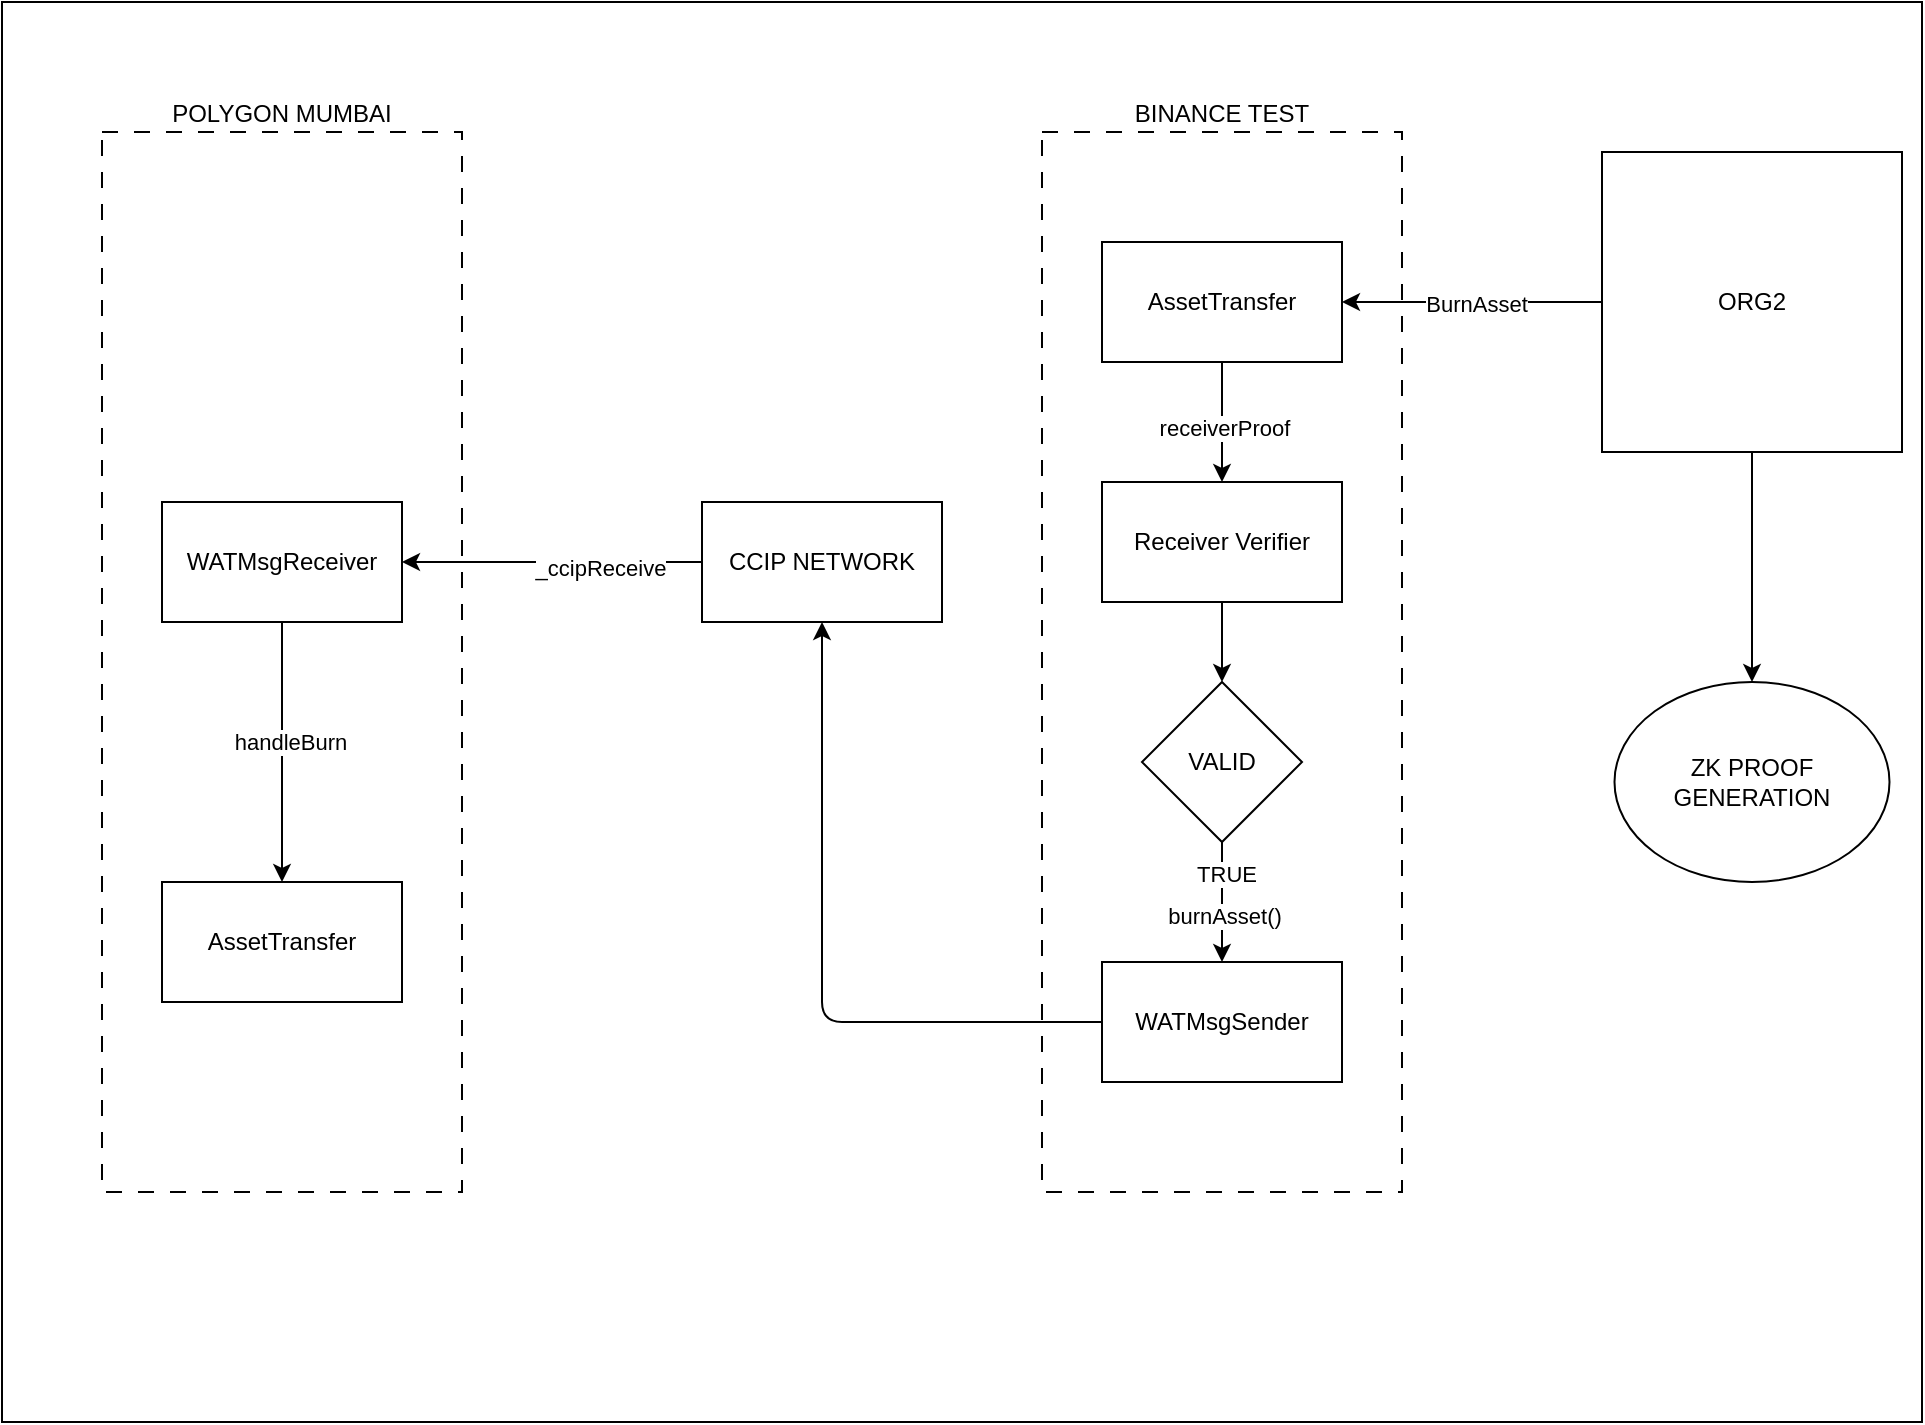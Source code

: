 <mxfile>
    <diagram id="nUoY8-DJRyTuFYpPgYCA" name="Page-1">
        <mxGraphModel dx="2177" dy="1310" grid="1" gridSize="10" guides="1" tooltips="1" connect="1" arrows="1" fold="1" page="1" pageScale="1" pageWidth="827" pageHeight="1169" math="0" shadow="0">
            <root>
                <mxCell id="0"/>
                <mxCell id="1" parent="0"/>
                <mxCell id="44" value="" style="rounded=0;whiteSpace=wrap;html=1;" vertex="1" parent="1">
                    <mxGeometry x="-50" y="60" width="960" height="710" as="geometry"/>
                </mxCell>
                <mxCell id="2" value="&lt;div style=&quot;text-align: justify;&quot;&gt;&lt;span style=&quot;background-color: initial;&quot;&gt;BINANCE TEST&lt;/span&gt;&lt;/div&gt;" style="rounded=0;whiteSpace=wrap;html=1;dashed=1;dashPattern=8 8;labelPosition=center;verticalLabelPosition=top;align=center;verticalAlign=bottom;" vertex="1" parent="1">
                    <mxGeometry x="470" y="125" width="180" height="530" as="geometry"/>
                </mxCell>
                <mxCell id="3" value="&lt;div style=&quot;text-align: justify;&quot;&gt;&lt;span style=&quot;background-color: initial;&quot;&gt;POLYGON MUMBAI&lt;/span&gt;&lt;/div&gt;" style="rounded=0;whiteSpace=wrap;html=1;dashed=1;dashPattern=8 8;labelPosition=center;verticalLabelPosition=top;align=center;verticalAlign=bottom;" vertex="1" parent="1">
                    <mxGeometry y="125" width="180" height="530" as="geometry"/>
                </mxCell>
                <mxCell id="6" value="AssetTransfer" style="rounded=0;whiteSpace=wrap;html=1;" vertex="1" parent="1">
                    <mxGeometry x="30" y="500" width="120" height="60" as="geometry"/>
                </mxCell>
                <mxCell id="34" style="edgeStyle=none;html=1;" edge="1" parent="1" source="8" target="6">
                    <mxGeometry relative="1" as="geometry"/>
                </mxCell>
                <mxCell id="35" value="handleBurn" style="edgeLabel;html=1;align=center;verticalAlign=middle;resizable=0;points=[];" vertex="1" connectable="0" parent="34">
                    <mxGeometry x="-0.083" y="4" relative="1" as="geometry">
                        <mxPoint as="offset"/>
                    </mxGeometry>
                </mxCell>
                <mxCell id="8" value="WATMsgReceiver" style="whiteSpace=wrap;html=1;rounded=0;" vertex="1" parent="1">
                    <mxGeometry x="30" y="310" width="120" height="60" as="geometry"/>
                </mxCell>
                <mxCell id="36" style="edgeStyle=none;html=1;entryX=1;entryY=0.5;entryDx=0;entryDy=0;" edge="1" parent="1" source="10" target="8">
                    <mxGeometry relative="1" as="geometry"/>
                </mxCell>
                <mxCell id="37" value="_ccipReceive" style="edgeLabel;html=1;align=center;verticalAlign=middle;resizable=0;points=[];" vertex="1" connectable="0" parent="36">
                    <mxGeometry x="-0.321" y="3" relative="1" as="geometry">
                        <mxPoint as="offset"/>
                    </mxGeometry>
                </mxCell>
                <mxCell id="10" value="CCIP NETWORK" style="whiteSpace=wrap;html=1;rounded=0;" vertex="1" parent="1">
                    <mxGeometry x="300" y="310" width="120" height="60" as="geometry"/>
                </mxCell>
                <mxCell id="24" style="edgeStyle=none;html=1;entryX=0.5;entryY=0;entryDx=0;entryDy=0;" edge="1" parent="1" source="12" target="21">
                    <mxGeometry relative="1" as="geometry"/>
                </mxCell>
                <mxCell id="41" value="receiverProof" style="edgeLabel;html=1;align=center;verticalAlign=middle;resizable=0;points=[];" vertex="1" connectable="0" parent="24">
                    <mxGeometry x="0.139" y="1" relative="1" as="geometry">
                        <mxPoint y="-1" as="offset"/>
                    </mxGeometry>
                </mxCell>
                <mxCell id="12" value="AssetTransfer" style="whiteSpace=wrap;html=1;rounded=0;" vertex="1" parent="1">
                    <mxGeometry x="500" y="180" width="120" height="60" as="geometry"/>
                </mxCell>
                <mxCell id="32" style="edgeStyle=none;html=1;entryX=1;entryY=0.5;entryDx=0;entryDy=0;" edge="1" parent="1" source="20" target="12">
                    <mxGeometry relative="1" as="geometry"/>
                </mxCell>
                <mxCell id="33" value="BurnAsset" style="edgeLabel;html=1;align=center;verticalAlign=middle;resizable=0;points=[];" vertex="1" connectable="0" parent="32">
                    <mxGeometry x="-0.025" y="1" relative="1" as="geometry">
                        <mxPoint as="offset"/>
                    </mxGeometry>
                </mxCell>
                <mxCell id="43" value="" style="edgeStyle=none;html=1;" edge="1" parent="1" source="20" target="42">
                    <mxGeometry relative="1" as="geometry"/>
                </mxCell>
                <mxCell id="20" value="ORG2" style="whiteSpace=wrap;html=1;aspect=fixed;" vertex="1" parent="1">
                    <mxGeometry x="750" y="135" width="150" height="150" as="geometry"/>
                </mxCell>
                <mxCell id="26" value="" style="edgeStyle=none;html=1;" edge="1" parent="1" source="21" target="25">
                    <mxGeometry relative="1" as="geometry"/>
                </mxCell>
                <mxCell id="21" value="Receiver Verifier" style="whiteSpace=wrap;html=1;rounded=0;" vertex="1" parent="1">
                    <mxGeometry x="500" y="300" width="120" height="60" as="geometry"/>
                </mxCell>
                <mxCell id="28" value="" style="edgeStyle=none;html=1;" edge="1" parent="1" source="25" target="27">
                    <mxGeometry relative="1" as="geometry"/>
                </mxCell>
                <mxCell id="29" value="TRUE" style="edgeLabel;html=1;align=center;verticalAlign=middle;resizable=0;points=[];" vertex="1" connectable="0" parent="28">
                    <mxGeometry x="-0.489" y="2" relative="1" as="geometry">
                        <mxPoint as="offset"/>
                    </mxGeometry>
                </mxCell>
                <mxCell id="40" value="burnAsset()" style="edgeLabel;html=1;align=center;verticalAlign=middle;resizable=0;points=[];" vertex="1" connectable="0" parent="28">
                    <mxGeometry x="0.21" y="1" relative="1" as="geometry">
                        <mxPoint as="offset"/>
                    </mxGeometry>
                </mxCell>
                <mxCell id="25" value="VALID" style="rhombus;whiteSpace=wrap;html=1;rounded=0;" vertex="1" parent="1">
                    <mxGeometry x="520" y="400" width="80" height="80" as="geometry"/>
                </mxCell>
                <mxCell id="31" style="edgeStyle=none;html=1;entryX=0.5;entryY=1;entryDx=0;entryDy=0;" edge="1" parent="1" source="27" target="10">
                    <mxGeometry relative="1" as="geometry">
                        <Array as="points">
                            <mxPoint x="360" y="570"/>
                        </Array>
                    </mxGeometry>
                </mxCell>
                <mxCell id="27" value="WATMsgSender" style="whiteSpace=wrap;html=1;rounded=0;" vertex="1" parent="1">
                    <mxGeometry x="500" y="540" width="120" height="60" as="geometry"/>
                </mxCell>
                <mxCell id="42" value="ZK PROOF&lt;br&gt;GENERATION" style="ellipse;whiteSpace=wrap;html=1;" vertex="1" parent="1">
                    <mxGeometry x="756.25" y="400" width="137.5" height="100" as="geometry"/>
                </mxCell>
            </root>
        </mxGraphModel>
    </diagram>
</mxfile>